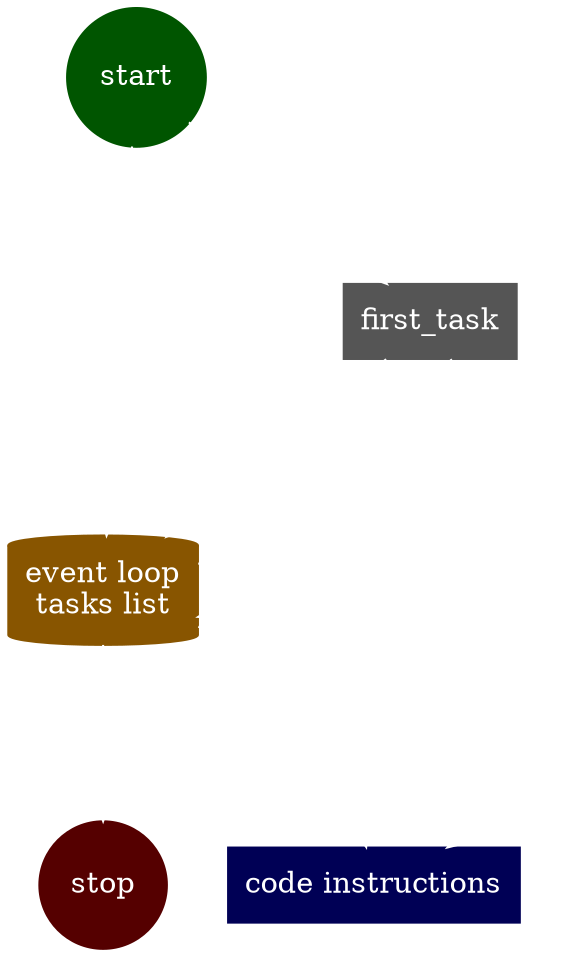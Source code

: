 
digraph G {

  bgcolor="transparent"

  edge [color="white" fontcolor="white"]
  node [fontcolor="white"]


  start[
    shape="circle"
		style=filled;
    color="#005500"
    label="start"
  ]

  queue[
    shape="cylinder"
		style=filled;
    color="#885500"
    label="event loop\ntasks list\n"
  ]

  first_task[
    shape="box"
    style=filled;
    color="#555555"
    label="first_task"
  ]

  first_task_code[
    shape="box"
    style=filled;
    color="#000055"
    label="code instructions"
  ]

  stop[
    shape="circle"
		style=filled;
    color="#550000"
    label="stop"
  ]

  first_task -> first_task_code [style="dashed"]

  start -> first_task [label="#1\ladd first_task\l"]
  first_task -> queue [label="#2\ladded to\lthe list\l"]

  start -> queue [label="#3\lstart the loop\l"]

  queue -> queue [label="#4\lcheck the next task\lto run remove it\lfrom the list\l"]

  queue -> first_task_code [label="#5\lrun the\linstruction\l"]

  queue -> stop [label="#6\lno more\ltasks to run"]

}
